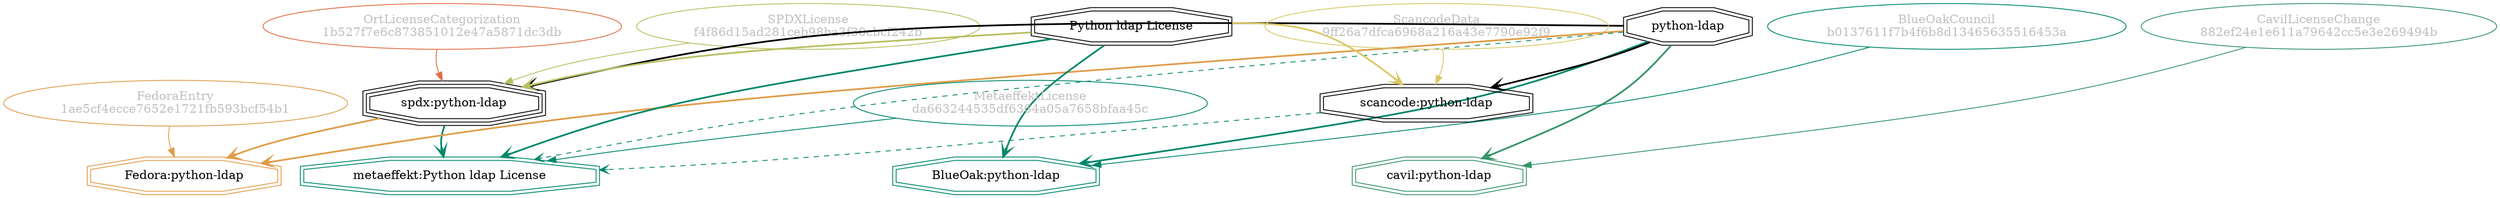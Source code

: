 strict digraph {
    node [shape=box];
    graph [splines=curved];
    4742 [label="SPDXLicense\nf4f86d15ad281ceb98ba3f30cbcf242b"
         ,fontcolor=gray
         ,color="#b8bf62"
         ,fillcolor="beige;1"
         ,shape=ellipse];
    4743 [label="spdx:python-ldap"
         ,shape=tripleoctagon];
    4744 [label="python-ldap"
         ,shape=doubleoctagon];
    4745 [label="Python ldap License"
         ,shape=doubleoctagon];
    8599 [label="FedoraEntry\n1ae5cf4ecce7652e1721fb593bcf54b1"
         ,fontcolor=gray
         ,color="#e09d4b"
         ,fillcolor="beige;1"
         ,shape=ellipse];
    8600 [label="Fedora:python-ldap"
         ,color="#e09d4b"
         ,shape=doubleoctagon];
    9178 [label="BlueOakCouncil\nb0137611f7b4f6b8d13465635516453a"
         ,fontcolor=gray
         ,color="#00876c"
         ,fillcolor="beige;1"
         ,shape=ellipse];
    9179 [label="BlueOak:python-ldap"
         ,color="#00876c"
         ,shape=doubleoctagon];
    22556 [label="ScancodeData\n9ff26a7dfca6968a216a43e7790e92f9"
          ,fontcolor=gray
          ,color="#dac767"
          ,fillcolor="beige;1"
          ,shape=ellipse];
    22557 [label="scancode:python-ldap"
          ,shape=doubleoctagon];
    35311 [label="OrtLicenseCategorization\n1b527f7e6c873851012e47a5871dc3db"
          ,fontcolor=gray
          ,color="#e06f45"
          ,fillcolor="beige;1"
          ,shape=ellipse];
    37427 [label="CavilLicenseChange\n882ef24e1e611a79642cc5e3e269494b"
          ,fontcolor=gray
          ,color="#379469"
          ,fillcolor="beige;1"
          ,shape=ellipse];
    37428 [label="cavil:python-ldap"
          ,color="#379469"
          ,shape=doubleoctagon];
    46924 [label="MetaeffektLicense\nda663244535df6364a05a7658bfaa45c"
          ,fontcolor=gray
          ,color="#00876c"
          ,fillcolor="beige;1"
          ,shape=ellipse];
    46925 [label="metaeffekt:Python ldap License"
          ,color="#00876c"
          ,shape=doubleoctagon];
    4742 -> 4743 [weight=0.5
                 ,color="#b8bf62"];
    4743 -> 8600 [style=bold
                 ,arrowhead=vee
                 ,weight=0.7
                 ,color="#e09d4b"];
    4743 -> 46925 [style=bold
                  ,arrowhead=vee
                  ,weight=0.7
                  ,color="#00876c"];
    4744 -> 4743 [style=bold
                 ,arrowhead=vee
                 ,weight=0.7];
    4744 -> 8600 [style=bold
                 ,arrowhead=vee
                 ,weight=0.7
                 ,color="#e09d4b"];
    4744 -> 9179 [style=bold
                 ,arrowhead=vee
                 ,weight=0.7
                 ,color="#00876c"];
    4744 -> 22557 [style=bold
                  ,arrowhead=vee
                  ,weight=0.7];
    4744 -> 37428 [style=bold
                  ,arrowhead=vee
                  ,weight=0.7
                  ,color="#379469"];
    4744 -> 37428 [style=bold
                  ,arrowhead=vee
                  ,weight=0.7
                  ,color="#379469"];
    4744 -> 46925 [style=dashed
                  ,arrowhead=vee
                  ,weight=0.5
                  ,color="#00876c"];
    4745 -> 4743 [style=bold
                 ,arrowhead=vee
                 ,weight=0.7
                 ,color="#b8bf62"];
    4745 -> 9179 [style=bold
                 ,arrowhead=vee
                 ,weight=0.7
                 ,color="#00876c"];
    4745 -> 22557 [style=bold
                  ,arrowhead=vee
                  ,weight=0.7
                  ,color="#dac767"];
    4745 -> 46925 [style=bold
                  ,arrowhead=vee
                  ,weight=0.7
                  ,color="#00876c"];
    4745 -> 46925 [style=bold
                  ,arrowhead=vee
                  ,weight=0.7
                  ,color="#00876c"];
    8599 -> 8600 [weight=0.5
                 ,color="#e09d4b"];
    9178 -> 9179 [weight=0.5
                 ,color="#00876c"];
    22556 -> 22557 [weight=0.5
                   ,color="#dac767"];
    22557 -> 46925 [style=dashed
                   ,arrowhead=vee
                   ,weight=0.5
                   ,color="#00876c"];
    35311 -> 4743 [weight=0.5
                  ,color="#e06f45"];
    37427 -> 37428 [weight=0.5
                   ,color="#379469"];
    46924 -> 46925 [weight=0.5
                   ,color="#00876c"];
}
